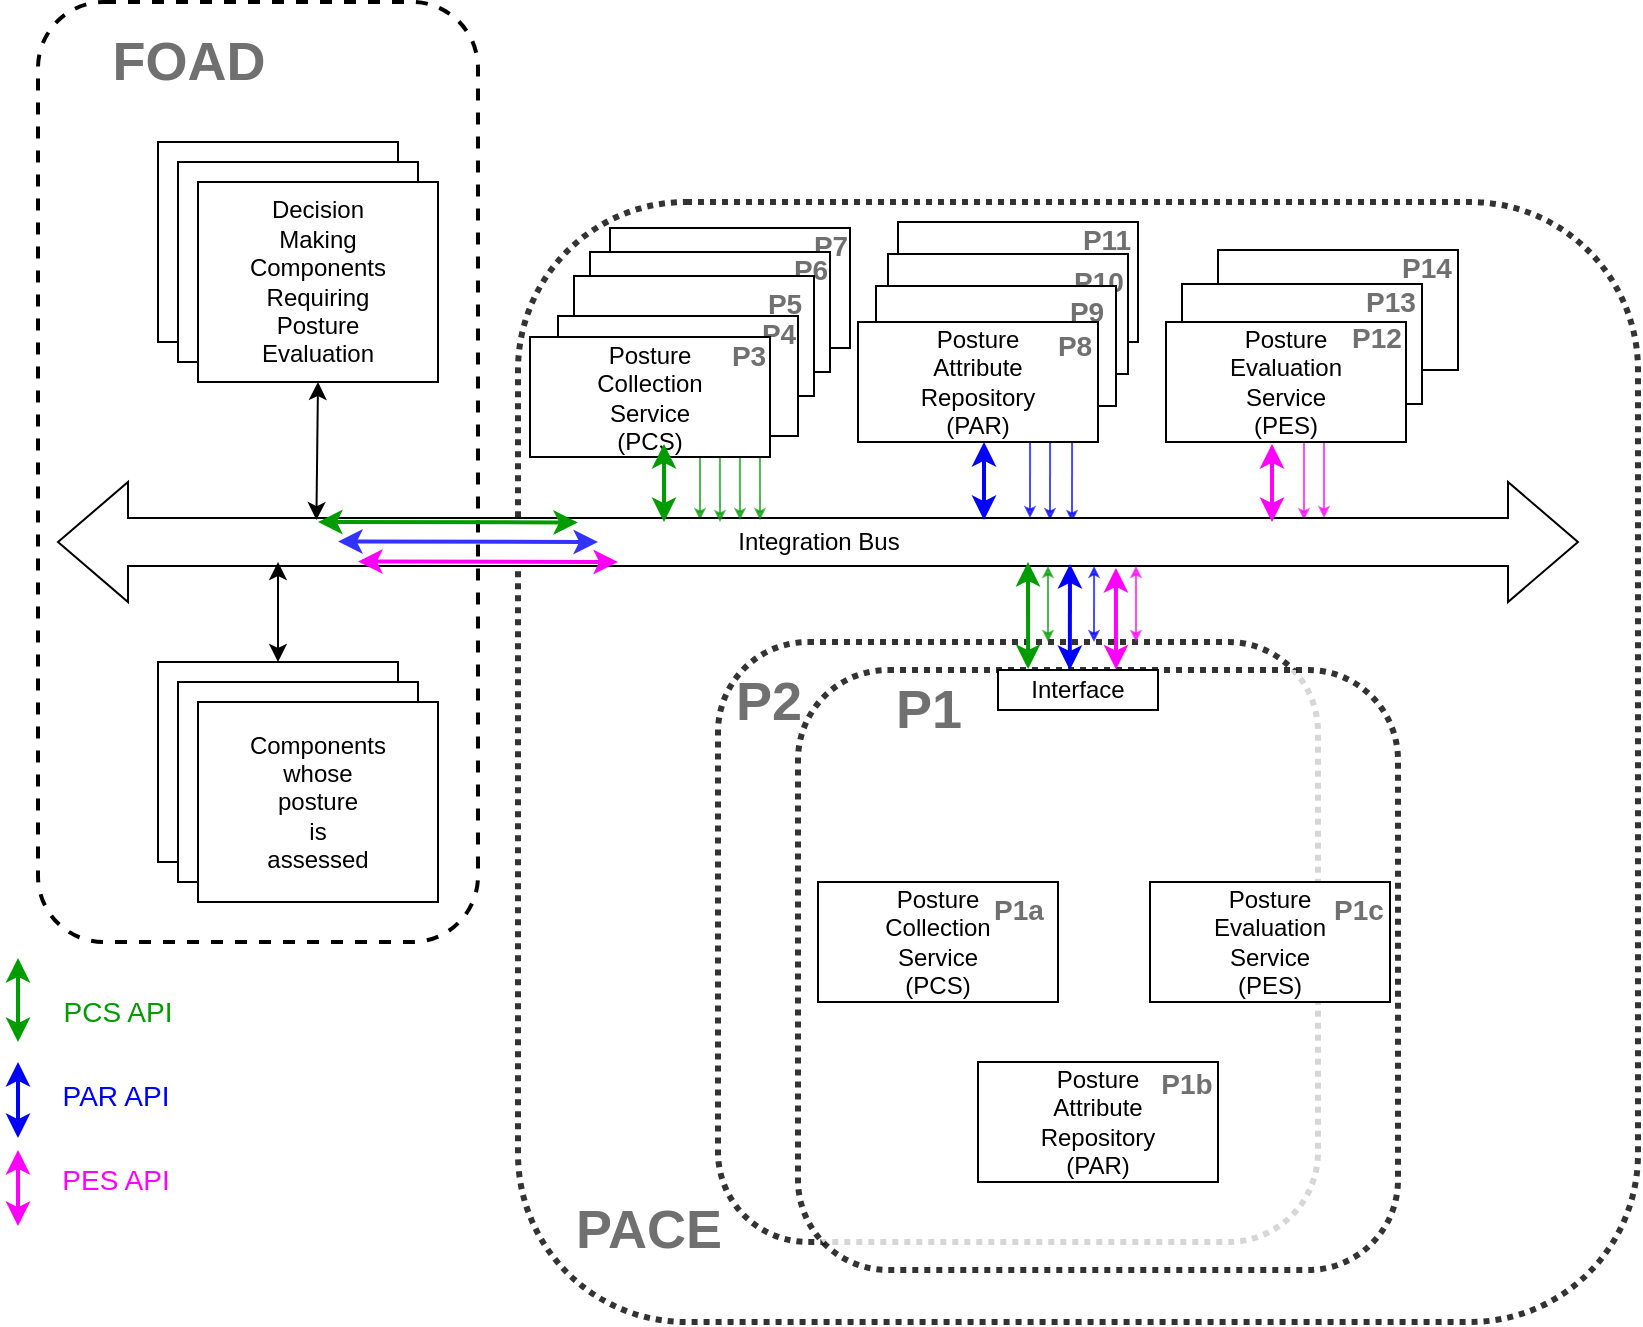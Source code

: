 <mxfile version="16.5.1" type="device"><diagram id="nnVkO7F5XKRDGunOfbyT" name="Page-1"><mxGraphModel dx="473" dy="302" grid="1" gridSize="10" guides="1" tooltips="1" connect="1" arrows="1" fold="1" page="1" pageScale="1" pageWidth="850" pageHeight="1100" math="0" shadow="0"><root><mxCell id="0"/><mxCell id="1" parent="0"/><mxCell id="p7FBseZkj1C8XKQeGhAG-73" value="" style="endArrow=classic;startArrow=classic;html=1;rounded=0;strokeColor=#FF00FF;strokeWidth=1;endSize=3;startSize=3;opacity=70;entryX=0.575;entryY=0.5;entryDx=0;entryDy=0;entryPerimeter=0;" parent="1" edge="1"><mxGeometry width="50" height="50" relative="1" as="geometry"><mxPoint x="683" y="369" as="sourcePoint"/><mxPoint x="683" y="299" as="targetPoint"/></mxGeometry></mxCell><mxCell id="p7FBseZkj1C8XKQeGhAG-74" value="" style="endArrow=classic;startArrow=classic;html=1;rounded=0;strokeColor=#FF00FF;strokeWidth=1;endSize=3;startSize=3;opacity=70;entryX=0.575;entryY=0.5;entryDx=0;entryDy=0;entryPerimeter=0;" parent="1" edge="1"><mxGeometry width="50" height="50" relative="1" as="geometry"><mxPoint x="693" y="368" as="sourcePoint"/><mxPoint x="693" y="298" as="targetPoint"/></mxGeometry></mxCell><mxCell id="p7FBseZkj1C8XKQeGhAG-71" value="" style="endArrow=classic;startArrow=classic;html=1;rounded=0;strokeColor=#0000FF;strokeWidth=1;endSize=3;startSize=3;opacity=70;entryX=0.717;entryY=0.833;entryDx=0;entryDy=0;entryPerimeter=0;" parent="1" edge="1"><mxGeometry width="50" height="50" relative="1" as="geometry"><mxPoint x="567" y="370" as="sourcePoint"/><mxPoint x="567.04" y="321.98" as="targetPoint"/></mxGeometry></mxCell><mxCell id="p7FBseZkj1C8XKQeGhAG-7" value="" style="whiteSpace=wrap;html=1;aspect=fixed;fillColor=none;strokeWidth=3;rounded=1;dashed=1;dashPattern=1 1;opacity=80;" parent="1" vertex="1"><mxGeometry x="290" y="210" width="560" height="560" as="geometry"/></mxCell><mxCell id="p7FBseZkj1C8XKQeGhAG-68" value="" style="endArrow=classic;startArrow=classic;html=1;rounded=0;strokeColor=#0000FF;strokeWidth=1;endSize=3;startSize=3;opacity=70;entryX=0.717;entryY=0.833;entryDx=0;entryDy=0;entryPerimeter=0;" parent="1" edge="1"><mxGeometry width="50" height="50" relative="1" as="geometry"><mxPoint x="556" y="369" as="sourcePoint"/><mxPoint x="556.04" y="320.98" as="targetPoint"/></mxGeometry></mxCell><mxCell id="p7FBseZkj1C8XKQeGhAG-57" value="" style="group" parent="1" vertex="1" connectable="0"><mxGeometry x="480" y="205" width="124" height="75" as="geometry"/></mxCell><mxCell id="p7FBseZkj1C8XKQeGhAG-58" value="" style="rounded=0;whiteSpace=wrap;html=1;" parent="p7FBseZkj1C8XKQeGhAG-57" vertex="1"><mxGeometry y="15" width="120" height="60" as="geometry"/></mxCell><mxCell id="p7FBseZkj1C8XKQeGhAG-59" value="&lt;font color=&quot;#707070&quot; style=&quot;font-size: 14px&quot;&gt;P11&lt;/font&gt;" style="text;html=1;resizable=0;autosize=1;align=center;verticalAlign=middle;points=[];fillColor=none;strokeColor=none;rounded=0;dashed=1;dashPattern=1 1;opacity=80;fontStyle=1;fontSize=27;fontColor=#636363;" parent="p7FBseZkj1C8XKQeGhAG-57" vertex="1"><mxGeometry x="84" width="40" height="40" as="geometry"/></mxCell><mxCell id="p7FBseZkj1C8XKQeGhAG-55" value="" style="group" parent="1" vertex="1" connectable="0"><mxGeometry x="475" y="226" width="125" height="70" as="geometry"/></mxCell><mxCell id="p7FBseZkj1C8XKQeGhAG-46" value="" style="rounded=0;whiteSpace=wrap;html=1;" parent="p7FBseZkj1C8XKQeGhAG-55" vertex="1"><mxGeometry y="10" width="120" height="60" as="geometry"/></mxCell><mxCell id="p7FBseZkj1C8XKQeGhAG-41" value="&lt;font color=&quot;#707070&quot; style=&quot;font-size: 14px&quot;&gt;P10&lt;/font&gt;" style="text;html=1;resizable=0;autosize=1;align=center;verticalAlign=middle;points=[];fillColor=none;strokeColor=none;rounded=0;dashed=1;dashPattern=1 1;opacity=80;fontStyle=1;fontSize=27;fontColor=#636363;" parent="p7FBseZkj1C8XKQeGhAG-55" vertex="1"><mxGeometry x="85" width="40" height="40" as="geometry"/></mxCell><mxCell id="p7FBseZkj1C8XKQeGhAG-51" value="" style="group" parent="1" vertex="1" connectable="0"><mxGeometry x="469" y="241" width="120" height="71" as="geometry"/></mxCell><mxCell id="p7FBseZkj1C8XKQeGhAG-43" value="" style="rounded=0;whiteSpace=wrap;html=1;" parent="p7FBseZkj1C8XKQeGhAG-51" vertex="1"><mxGeometry y="11" width="120" height="60" as="geometry"/></mxCell><mxCell id="p7FBseZkj1C8XKQeGhAG-44" value="&lt;font color=&quot;#707070&quot; style=&quot;font-size: 14px&quot;&gt;P9&lt;/font&gt;" style="text;html=1;resizable=0;autosize=1;align=center;verticalAlign=middle;points=[];fillColor=none;strokeColor=none;rounded=0;dashed=1;dashPattern=1 1;opacity=80;fontStyle=1;fontSize=27;fontColor=#636363;" parent="p7FBseZkj1C8XKQeGhAG-51" vertex="1"><mxGeometry x="90" width="30" height="40" as="geometry"/></mxCell><mxCell id="p7FBseZkj1C8XKQeGhAG-32" value="" style="group" parent="1" vertex="1" connectable="0"><mxGeometry x="336" y="208" width="125" height="75" as="geometry"/></mxCell><mxCell id="p7FBseZkj1C8XKQeGhAG-33" value="" style="rounded=0;whiteSpace=wrap;html=1;" parent="p7FBseZkj1C8XKQeGhAG-32" vertex="1"><mxGeometry y="15" width="120" height="60" as="geometry"/></mxCell><mxCell id="p7FBseZkj1C8XKQeGhAG-34" value="&lt;font color=&quot;#707070&quot; style=&quot;font-size: 14px&quot;&gt;P7&lt;/font&gt;" style="text;html=1;resizable=0;autosize=1;align=center;verticalAlign=middle;points=[];fillColor=none;strokeColor=none;rounded=0;dashed=1;dashPattern=1 1;opacity=80;fontStyle=1;fontSize=27;fontColor=#636363;" parent="p7FBseZkj1C8XKQeGhAG-32" vertex="1"><mxGeometry x="95" width="30" height="40" as="geometry"/></mxCell><mxCell id="p7FBseZkj1C8XKQeGhAG-29" value="" style="group" parent="1" vertex="1" connectable="0"><mxGeometry x="326" y="220" width="125" height="105" as="geometry"/></mxCell><mxCell id="p7FBseZkj1C8XKQeGhAG-30" value="" style="rounded=0;whiteSpace=wrap;html=1;" parent="p7FBseZkj1C8XKQeGhAG-29" vertex="1"><mxGeometry y="15" width="120" height="60" as="geometry"/></mxCell><mxCell id="p7FBseZkj1C8XKQeGhAG-31" value="&lt;font color=&quot;#707070&quot; style=&quot;font-size: 14px&quot;&gt;P6&lt;/font&gt;" style="text;html=1;resizable=0;autosize=1;align=center;verticalAlign=middle;points=[];fillColor=none;strokeColor=none;rounded=0;dashed=1;dashPattern=1 1;opacity=80;fontStyle=1;fontSize=27;fontColor=#636363;" parent="p7FBseZkj1C8XKQeGhAG-29" vertex="1"><mxGeometry x="95" width="30" height="40" as="geometry"/></mxCell><mxCell id="p7FBseZkj1C8XKQeGhAG-37" value="" style="group" parent="p7FBseZkj1C8XKQeGhAG-29" vertex="1" connectable="0"><mxGeometry x="-8" y="17" width="120" height="88" as="geometry"/></mxCell><mxCell id="p7FBseZkj1C8XKQeGhAG-27" value="" style="rounded=0;whiteSpace=wrap;html=1;" parent="p7FBseZkj1C8XKQeGhAG-37" vertex="1"><mxGeometry y="10" width="120" height="60" as="geometry"/></mxCell><mxCell id="p7FBseZkj1C8XKQeGhAG-28" value="&lt;font color=&quot;#707070&quot; style=&quot;font-size: 14px&quot;&gt;P5&lt;/font&gt;" style="text;html=1;resizable=0;autosize=1;align=center;verticalAlign=middle;points=[];fillColor=none;strokeColor=none;rounded=0;dashed=1;dashPattern=1 1;opacity=80;fontStyle=1;fontSize=27;fontColor=#636363;" parent="p7FBseZkj1C8XKQeGhAG-37" vertex="1"><mxGeometry x="90" width="30" height="40" as="geometry"/></mxCell><mxCell id="p7FBseZkj1C8XKQeGhAG-25" value="" style="group" parent="p7FBseZkj1C8XKQeGhAG-37" vertex="1" connectable="0"><mxGeometry x="-8" y="15" width="125" height="75" as="geometry"/></mxCell><mxCell id="p7FBseZkj1C8XKQeGhAG-10" value="" style="rounded=0;whiteSpace=wrap;html=1;" parent="p7FBseZkj1C8XKQeGhAG-25" vertex="1"><mxGeometry y="15" width="120" height="60" as="geometry"/></mxCell><mxCell id="p7FBseZkj1C8XKQeGhAG-11" value="&lt;font color=&quot;#707070&quot; style=&quot;font-size: 14px&quot;&gt;P4&lt;/font&gt;" style="text;html=1;resizable=0;autosize=1;align=center;verticalAlign=middle;points=[];fillColor=none;strokeColor=none;rounded=0;dashed=1;dashPattern=1 1;opacity=80;fontStyle=1;fontSize=27;fontColor=#636363;" parent="p7FBseZkj1C8XKQeGhAG-25" vertex="1"><mxGeometry x="95" width="30" height="40" as="geometry"/></mxCell><mxCell id="p7FBseZkj1C8XKQeGhAG-20" value="" style="endArrow=classic;startArrow=classic;html=1;rounded=0;strokeColor=#009C00;strokeWidth=1;endSize=3;startSize=3;opacity=70;" parent="1" edge="1"><mxGeometry width="50" height="50" relative="1" as="geometry"><mxPoint x="381" y="369" as="sourcePoint"/><mxPoint x="381" y="320" as="targetPoint"/></mxGeometry></mxCell><mxCell id="p7FBseZkj1C8XKQeGhAG-2" value="" style="whiteSpace=wrap;html=1;aspect=fixed;fillColor=none;strokeWidth=3;rounded=1;dashed=1;dashPattern=1 1;opacity=80;" parent="1" vertex="1"><mxGeometry x="390" y="430" width="300" height="300" as="geometry"/></mxCell><mxCell id="RL7LiKc4wpk9BU2cefHl-1" value="Integration Bus" style="html=1;shadow=0;dashed=0;align=center;verticalAlign=middle;shape=mxgraph.arrows2.twoWayArrow;dy=0.6;dx=35;" parent="1" vertex="1"><mxGeometry x="60" y="350" width="760" height="60" as="geometry"/></mxCell><mxCell id="RL7LiKc4wpk9BU2cefHl-5" value="Decision&lt;br&gt;Making&lt;br&gt;Components&lt;br&gt;Requiring&lt;br&gt;Posture&lt;br&gt;Evaluation" style="rounded=0;whiteSpace=wrap;html=1;" parent="1" vertex="1"><mxGeometry x="110" y="180" width="120" height="100" as="geometry"/></mxCell><mxCell id="RL7LiKc4wpk9BU2cefHl-6" value="Components&lt;br&gt;whose&lt;br&gt;posture&lt;br&gt;is&lt;br&gt;assessed" style="rounded=0;whiteSpace=wrap;html=1;" parent="1" vertex="1"><mxGeometry x="110" y="440" width="120" height="100" as="geometry"/></mxCell><mxCell id="RL7LiKc4wpk9BU2cefHl-7" value="Decision&lt;br&gt;Making&lt;br&gt;Components&lt;br&gt;Requiring&lt;br&gt;Posture&lt;br&gt;Evaluation" style="rounded=0;whiteSpace=wrap;html=1;" parent="1" vertex="1"><mxGeometry x="120" y="190" width="120" height="100" as="geometry"/></mxCell><mxCell id="RL7LiKc4wpk9BU2cefHl-8" value="Decision&lt;br&gt;Making&lt;br&gt;Components&lt;br&gt;Requiring&lt;br&gt;Posture&lt;br&gt;Evaluation" style="rounded=0;whiteSpace=wrap;html=1;" parent="1" vertex="1"><mxGeometry x="130" y="200" width="120" height="100" as="geometry"/></mxCell><mxCell id="RL7LiKc4wpk9BU2cefHl-9" value="" style="endArrow=classic;startArrow=classic;html=1;rounded=0;entryX=0.5;entryY=1;entryDx=0;entryDy=0;exitX=0.17;exitY=0.317;exitDx=0;exitDy=0;exitPerimeter=0;" parent="1" source="RL7LiKc4wpk9BU2cefHl-1" target="RL7LiKc4wpk9BU2cefHl-8" edge="1"><mxGeometry width="50" height="50" relative="1" as="geometry"><mxPoint x="400" y="310" as="sourcePoint"/><mxPoint x="450" y="260" as="targetPoint"/></mxGeometry></mxCell><mxCell id="RL7LiKc4wpk9BU2cefHl-10" value="" style="endArrow=classic;startArrow=classic;html=1;rounded=0;exitX=0.5;exitY=0;exitDx=0;exitDy=0;" parent="1" source="RL7LiKc4wpk9BU2cefHl-6" edge="1"><mxGeometry width="50" height="50" relative="1" as="geometry"><mxPoint x="199.03" y="379.98" as="sourcePoint"/><mxPoint x="170" y="390" as="targetPoint"/></mxGeometry></mxCell><mxCell id="RL7LiKc4wpk9BU2cefHl-13" value="" style="endArrow=classic;startArrow=classic;html=1;rounded=0;strokeColor=#009C00;strokeWidth=2;exitX=0.188;exitY=-0.025;exitDx=0;exitDy=0;exitPerimeter=0;" parent="1" source="O5Wy_gLp76La8A3VgjBj-1" edge="1"><mxGeometry width="50" height="50" relative="1" as="geometry"><mxPoint x="545" y="440" as="sourcePoint"/><mxPoint x="545" y="390" as="targetPoint"/></mxGeometry></mxCell><mxCell id="RL7LiKc4wpk9BU2cefHl-17" value="Components&lt;br&gt;whose&lt;br&gt;posture&lt;br&gt;is&lt;br&gt;assessed" style="rounded=0;whiteSpace=wrap;html=1;" parent="1" vertex="1"><mxGeometry x="120" y="450" width="120" height="100" as="geometry"/></mxCell><mxCell id="RL7LiKc4wpk9BU2cefHl-18" value="Components&lt;br&gt;whose&lt;br&gt;posture&lt;br&gt;is&lt;br&gt;assessed" style="rounded=0;whiteSpace=wrap;html=1;" parent="1" vertex="1"><mxGeometry x="130" y="460" width="120" height="100" as="geometry"/></mxCell><mxCell id="RL7LiKc4wpk9BU2cefHl-15" value="" style="whiteSpace=wrap;html=1;aspect=fixed;fillColor=#FFFFFF;strokeWidth=3;rounded=1;dashed=1;dashPattern=1 1;opacity=80;" parent="1" vertex="1"><mxGeometry x="430" y="444" width="300" height="300" as="geometry"/></mxCell><mxCell id="p7FBseZkj1C8XKQeGhAG-3" value="&lt;font color=&quot;#707070&quot;&gt;P2&lt;/font&gt;" style="text;html=1;resizable=0;autosize=1;align=center;verticalAlign=middle;points=[];fillColor=none;strokeColor=none;rounded=0;dashed=1;dashPattern=1 1;opacity=80;fontStyle=1;fontSize=27;fontColor=#636363;" parent="1" vertex="1"><mxGeometry x="390" y="440" width="50" height="40" as="geometry"/></mxCell><mxCell id="RL7LiKc4wpk9BU2cefHl-16" value="&lt;font color=&quot;#707070&quot;&gt;P1&lt;/font&gt;" style="text;html=1;resizable=0;autosize=1;align=center;verticalAlign=middle;points=[];fillColor=none;strokeColor=none;rounded=0;dashed=1;dashPattern=1 1;opacity=80;fontStyle=1;fontSize=27;fontColor=#636363;" parent="1" vertex="1"><mxGeometry x="470" y="444" width="50" height="40" as="geometry"/></mxCell><mxCell id="RL7LiKc4wpk9BU2cefHl-2" value="Posture&lt;br&gt;Collection&lt;br&gt;Service&lt;br&gt;(PCS)" style="rounded=0;whiteSpace=wrap;html=1;" parent="1" vertex="1"><mxGeometry x="440" y="550" width="120" height="60" as="geometry"/></mxCell><mxCell id="RL7LiKc4wpk9BU2cefHl-4" value="Posture&lt;br&gt;Attribute&lt;br&gt;Repository&lt;br&gt;(PAR)" style="rounded=0;whiteSpace=wrap;html=1;" parent="1" vertex="1"><mxGeometry x="520" y="640" width="120" height="60" as="geometry"/></mxCell><mxCell id="RL7LiKc4wpk9BU2cefHl-3" value="Posture&lt;br&gt;Evaluation&lt;br&gt;Service&lt;br&gt;(PES)" style="rounded=0;whiteSpace=wrap;html=1;" parent="1" vertex="1"><mxGeometry x="606" y="550" width="120" height="60" as="geometry"/></mxCell><mxCell id="O5Wy_gLp76La8A3VgjBj-1" value="Interface" style="rounded=0;whiteSpace=wrap;html=1;" parent="1" vertex="1"><mxGeometry x="530" y="444" width="80" height="20" as="geometry"/></mxCell><mxCell id="p7FBseZkj1C8XKQeGhAG-8" value="&lt;font color=&quot;#707070&quot;&gt;PACE&lt;/font&gt;" style="text;html=1;resizable=0;autosize=1;align=center;verticalAlign=middle;points=[];fillColor=none;strokeColor=none;rounded=0;dashed=1;dashPattern=1 1;opacity=80;fontStyle=1;fontSize=27;fontColor=#636363;" parent="1" vertex="1"><mxGeometry x="310" y="704" width="90" height="40" as="geometry"/></mxCell><mxCell id="p7FBseZkj1C8XKQeGhAG-13" value="" style="endArrow=classic;startArrow=classic;html=1;rounded=0;strokeColor=#0000FF;strokeWidth=2;" parent="1" edge="1"><mxGeometry width="50" height="50" relative="1" as="geometry"><mxPoint x="523" y="369" as="sourcePoint"/><mxPoint x="523" y="330" as="targetPoint"/></mxGeometry></mxCell><mxCell id="p7FBseZkj1C8XKQeGhAG-14" value="" style="endArrow=classic;startArrow=classic;html=1;rounded=0;strokeColor=#FF00FF;strokeWidth=2;" parent="1" edge="1"><mxGeometry width="50" height="50" relative="1" as="geometry"><mxPoint x="667" y="370" as="sourcePoint"/><mxPoint x="667" y="331" as="targetPoint"/></mxGeometry></mxCell><mxCell id="p7FBseZkj1C8XKQeGhAG-15" value="" style="endArrow=classic;startArrow=classic;html=1;rounded=0;strokeColor=#FF00FF;strokeWidth=2;entryX=0.696;entryY=0.717;entryDx=0;entryDy=0;entryPerimeter=0;exitX=0.53;exitY=-0.001;exitDx=0;exitDy=0;exitPerimeter=0;" parent="1" source="RL7LiKc4wpk9BU2cefHl-15" target="RL7LiKc4wpk9BU2cefHl-1" edge="1"><mxGeometry width="50" height="50" relative="1" as="geometry"><mxPoint x="589" y="440" as="sourcePoint"/><mxPoint x="677" y="341" as="targetPoint"/></mxGeometry></mxCell><mxCell id="p7FBseZkj1C8XKQeGhAG-16" value="" style="endArrow=classic;startArrow=classic;html=1;rounded=0;strokeColor=#0000FF;strokeWidth=2;exitX=0.453;exitY=0;exitDx=0;exitDy=0;exitPerimeter=0;" parent="1" source="RL7LiKc4wpk9BU2cefHl-15" edge="1"><mxGeometry width="50" height="50" relative="1" as="geometry"><mxPoint x="566" y="430" as="sourcePoint"/><mxPoint x="566" y="391" as="targetPoint"/></mxGeometry></mxCell><mxCell id="p7FBseZkj1C8XKQeGhAG-17" value="" style="endArrow=classic;startArrow=classic;html=1;rounded=0;strokeColor=#009C00;strokeWidth=1;endSize=3;startSize=3;opacity=70;" parent="1" edge="1"><mxGeometry width="50" height="50" relative="1" as="geometry"><mxPoint x="555" y="430" as="sourcePoint"/><mxPoint x="555" y="392" as="targetPoint"/></mxGeometry></mxCell><mxCell id="p7FBseZkj1C8XKQeGhAG-18" value="" style="endArrow=classic;startArrow=classic;html=1;rounded=0;strokeColor=#0000FF;strokeWidth=1;endSize=3;startSize=3;opacity=70;entryX=0.717;entryY=0.833;entryDx=0;entryDy=0;entryPerimeter=0;" parent="1" target="p7FBseZkj1C8XKQeGhAG-5" edge="1"><mxGeometry width="50" height="50" relative="1" as="geometry"><mxPoint x="546" y="368" as="sourcePoint"/><mxPoint x="546" y="330" as="targetPoint"/></mxGeometry></mxCell><mxCell id="p7FBseZkj1C8XKQeGhAG-19" value="" style="endArrow=classic;startArrow=classic;html=1;rounded=0;strokeColor=#FF00FF;strokeWidth=1;endSize=3;startSize=3;opacity=70;" parent="1" edge="1"><mxGeometry width="50" height="50" relative="1" as="geometry"><mxPoint x="599" y="430" as="sourcePoint"/><mxPoint x="599" y="392" as="targetPoint"/></mxGeometry></mxCell><mxCell id="p7FBseZkj1C8XKQeGhAG-22" value="" style="endArrow=classic;startArrow=classic;html=1;rounded=0;strokeColor=#009C00;strokeWidth=1;endSize=3;startSize=3;opacity=70;entryX=0.633;entryY=0.667;entryDx=0;entryDy=0;entryPerimeter=0;" parent="1" edge="1"><mxGeometry width="50" height="50" relative="1" as="geometry"><mxPoint x="391" y="370" as="sourcePoint"/><mxPoint x="390.96" y="311.02" as="targetPoint"/></mxGeometry></mxCell><mxCell id="p7FBseZkj1C8XKQeGhAG-23" value="" style="endArrow=classic;startArrow=classic;html=1;rounded=0;strokeColor=#009C00;strokeWidth=1;endSize=3;startSize=3;opacity=70;entryX=0.633;entryY=0.667;entryDx=0;entryDy=0;entryPerimeter=0;" parent="1" edge="1"><mxGeometry width="50" height="50" relative="1" as="geometry"><mxPoint x="401" y="369" as="sourcePoint"/><mxPoint x="400.96" y="310.02" as="targetPoint"/></mxGeometry></mxCell><mxCell id="p7FBseZkj1C8XKQeGhAG-24" value="" style="endArrow=classic;startArrow=classic;html=1;rounded=0;strokeColor=#009C00;strokeWidth=1;endSize=3;startSize=3;opacity=70;entryX=0.633;entryY=0.667;entryDx=0;entryDy=0;entryPerimeter=0;" parent="1" edge="1"><mxGeometry width="50" height="50" relative="1" as="geometry"><mxPoint x="411" y="369" as="sourcePoint"/><mxPoint x="410.96" y="310.02" as="targetPoint"/></mxGeometry></mxCell><mxCell id="p7FBseZkj1C8XKQeGhAG-38" value="" style="group" parent="1" vertex="1" connectable="0"><mxGeometry x="296" y="262.5" width="124" height="75" as="geometry"/></mxCell><mxCell id="p7FBseZkj1C8XKQeGhAG-4" value="Posture&lt;br&gt;Collection&lt;br&gt;Service&lt;br&gt;(PCS)" style="rounded=0;whiteSpace=wrap;html=1;" parent="p7FBseZkj1C8XKQeGhAG-38" vertex="1"><mxGeometry y="15" width="120" height="60" as="geometry"/></mxCell><mxCell id="p7FBseZkj1C8XKQeGhAG-9" value="&lt;font color=&quot;#707070&quot; style=&quot;font-size: 14px&quot;&gt;P3&lt;/font&gt;" style="text;html=1;resizable=0;autosize=1;align=center;verticalAlign=middle;points=[];fillColor=none;strokeColor=none;rounded=0;dashed=1;dashPattern=1 1;opacity=80;fontStyle=1;fontSize=27;fontColor=#636363;" parent="p7FBseZkj1C8XKQeGhAG-38" vertex="1"><mxGeometry x="94" width="30" height="40" as="geometry"/></mxCell><mxCell id="p7FBseZkj1C8XKQeGhAG-50" value="" style="group" parent="1" vertex="1" connectable="0"><mxGeometry x="460" y="257.5" width="123" height="72.5" as="geometry"/></mxCell><mxCell id="p7FBseZkj1C8XKQeGhAG-5" value="Posture&lt;br&gt;Attribute&lt;br&gt;Repository&lt;br&gt;(PAR)" style="rounded=0;whiteSpace=wrap;html=1;" parent="p7FBseZkj1C8XKQeGhAG-50" vertex="1"><mxGeometry y="12.5" width="120" height="60" as="geometry"/></mxCell><mxCell id="p7FBseZkj1C8XKQeGhAG-49" value="&lt;font color=&quot;#707070&quot; style=&quot;font-size: 14px&quot;&gt;P8&lt;/font&gt;" style="text;html=1;resizable=0;autosize=1;align=center;verticalAlign=middle;points=[];fillColor=none;strokeColor=none;rounded=0;dashed=1;dashPattern=1 1;opacity=80;fontStyle=1;fontSize=27;fontColor=#636363;" parent="p7FBseZkj1C8XKQeGhAG-50" vertex="1"><mxGeometry x="93" width="30" height="40" as="geometry"/></mxCell><mxCell id="p7FBseZkj1C8XKQeGhAG-52" value="&lt;font color=&quot;#707070&quot; style=&quot;font-size: 14px&quot;&gt;P1a&lt;/font&gt;" style="text;html=1;resizable=0;autosize=1;align=center;verticalAlign=middle;points=[];fillColor=none;strokeColor=none;rounded=0;dashed=1;dashPattern=1 1;opacity=80;fontStyle=1;fontSize=27;fontColor=#636363;" parent="1" vertex="1"><mxGeometry x="520" y="540" width="40" height="40" as="geometry"/></mxCell><mxCell id="p7FBseZkj1C8XKQeGhAG-53" value="&lt;font color=&quot;#707070&quot; style=&quot;font-size: 14px&quot;&gt;P1b&lt;/font&gt;" style="text;html=1;resizable=0;autosize=1;align=center;verticalAlign=middle;points=[];fillColor=none;strokeColor=none;rounded=0;dashed=1;dashPattern=1 1;opacity=80;fontStyle=1;fontSize=27;fontColor=#636363;" parent="1" vertex="1"><mxGeometry x="604" y="627" width="40" height="40" as="geometry"/></mxCell><mxCell id="p7FBseZkj1C8XKQeGhAG-54" value="&lt;font color=&quot;#707070&quot; style=&quot;font-size: 14px&quot;&gt;P1c&lt;/font&gt;" style="text;html=1;resizable=0;autosize=1;align=center;verticalAlign=middle;points=[];fillColor=none;strokeColor=none;rounded=0;dashed=1;dashPattern=1 1;opacity=80;fontStyle=1;fontSize=27;fontColor=#636363;" parent="1" vertex="1"><mxGeometry x="690" y="540" width="40" height="40" as="geometry"/></mxCell><mxCell id="p7FBseZkj1C8XKQeGhAG-67" value="" style="group" parent="1" vertex="1" connectable="0"><mxGeometry x="614" y="254" width="150" height="76" as="geometry"/></mxCell><mxCell id="p7FBseZkj1C8XKQeGhAG-56" value="" style="group" parent="p7FBseZkj1C8XKQeGhAG-67" vertex="1" connectable="0"><mxGeometry x="26" y="-35" width="124" height="75" as="geometry"/></mxCell><mxCell id="p7FBseZkj1C8XKQeGhAG-40" value="" style="rounded=0;whiteSpace=wrap;html=1;" parent="p7FBseZkj1C8XKQeGhAG-56" vertex="1"><mxGeometry y="15" width="120" height="60" as="geometry"/></mxCell><mxCell id="p7FBseZkj1C8XKQeGhAG-48" value="&lt;font color=&quot;#707070&quot; style=&quot;font-size: 14px&quot;&gt;P14&lt;/font&gt;" style="text;html=1;resizable=0;autosize=1;align=center;verticalAlign=middle;points=[];fillColor=none;strokeColor=none;rounded=0;dashed=1;dashPattern=1 1;opacity=80;fontStyle=1;fontSize=27;fontColor=#636363;" parent="p7FBseZkj1C8XKQeGhAG-56" vertex="1"><mxGeometry x="84" width="40" height="40" as="geometry"/></mxCell><mxCell id="p7FBseZkj1C8XKQeGhAG-66" value="" style="group" parent="p7FBseZkj1C8XKQeGhAG-67" vertex="1" connectable="0"><mxGeometry x="8" y="-18" width="124" height="75" as="geometry"/></mxCell><mxCell id="p7FBseZkj1C8XKQeGhAG-61" value="" style="rounded=0;whiteSpace=wrap;html=1;" parent="p7FBseZkj1C8XKQeGhAG-66" vertex="1"><mxGeometry y="15" width="120" height="60" as="geometry"/></mxCell><mxCell id="p7FBseZkj1C8XKQeGhAG-62" value="&lt;font color=&quot;#707070&quot; style=&quot;font-size: 14px&quot;&gt;P13&lt;/font&gt;" style="text;html=1;resizable=0;autosize=1;align=center;verticalAlign=middle;points=[];fillColor=none;strokeColor=none;rounded=0;dashed=1;dashPattern=1 1;opacity=80;fontStyle=1;fontSize=27;fontColor=#636363;" parent="p7FBseZkj1C8XKQeGhAG-66" vertex="1"><mxGeometry x="84" width="40" height="40" as="geometry"/></mxCell><mxCell id="p7FBseZkj1C8XKQeGhAG-6" value="Posture&lt;br&gt;Evaluation&lt;br&gt;Service&lt;br&gt;(PES)" style="rounded=0;whiteSpace=wrap;html=1;" parent="p7FBseZkj1C8XKQeGhAG-67" vertex="1"><mxGeometry y="16" width="120" height="60" as="geometry"/></mxCell><mxCell id="p7FBseZkj1C8XKQeGhAG-63" value="&lt;font color=&quot;#707070&quot; style=&quot;font-size: 14px&quot;&gt;P12&lt;/font&gt;" style="text;html=1;resizable=0;autosize=1;align=center;verticalAlign=middle;points=[];fillColor=none;strokeColor=none;rounded=0;dashed=1;dashPattern=1 1;opacity=80;fontStyle=1;fontSize=27;fontColor=#636363;" parent="p7FBseZkj1C8XKQeGhAG-67" vertex="1"><mxGeometry x="85" width="40" height="40" as="geometry"/></mxCell><mxCell id="p7FBseZkj1C8XKQeGhAG-72" value="" style="endArrow=classic;startArrow=classic;html=1;rounded=0;strokeColor=#0000FF;strokeWidth=1;endSize=3;startSize=3;opacity=70;entryX=0.717;entryY=0.833;entryDx=0;entryDy=0;entryPerimeter=0;" parent="1" edge="1"><mxGeometry width="50" height="50" relative="1" as="geometry"><mxPoint x="578" y="430" as="sourcePoint"/><mxPoint x="578.04" y="391.98" as="targetPoint"/></mxGeometry></mxCell><mxCell id="p7FBseZkj1C8XKQeGhAG-75" value="" style="endArrow=classic;startArrow=classic;html=1;rounded=0;strokeColor=#009C00;strokeWidth=2;" parent="1" edge="1"><mxGeometry width="50" height="50" relative="1" as="geometry"><mxPoint x="40" y="630" as="sourcePoint"/><mxPoint x="40" y="588" as="targetPoint"/></mxGeometry></mxCell><mxCell id="p7FBseZkj1C8XKQeGhAG-12" value="" style="endArrow=classic;startArrow=classic;html=1;rounded=0;strokeColor=#009C00;strokeWidth=2;" parent="1" edge="1"><mxGeometry width="50" height="50" relative="1" as="geometry"><mxPoint x="363" y="370" as="sourcePoint"/><mxPoint x="363" y="331" as="targetPoint"/></mxGeometry></mxCell><mxCell id="p7FBseZkj1C8XKQeGhAG-76" value="&lt;font color=&quot;#009c00&quot;&gt;PCS API&lt;/font&gt;" style="text;html=1;strokeColor=none;fillColor=none;align=center;verticalAlign=middle;whiteSpace=wrap;rounded=0;fontSize=14;" parent="1" vertex="1"><mxGeometry x="60" y="600" width="60" height="30" as="geometry"/></mxCell><mxCell id="p7FBseZkj1C8XKQeGhAG-77" value="&lt;font color=&quot;#0000ff&quot;&gt;PAR API&lt;/font&gt;" style="text;html=1;strokeColor=none;fillColor=none;align=center;verticalAlign=middle;whiteSpace=wrap;rounded=0;fontSize=14;" parent="1" vertex="1"><mxGeometry x="59" y="642" width="60" height="30" as="geometry"/></mxCell><mxCell id="p7FBseZkj1C8XKQeGhAG-78" value="&lt;font color=&quot;#ff00ff&quot;&gt;PES API&lt;/font&gt;" style="text;html=1;strokeColor=none;fillColor=none;align=center;verticalAlign=middle;whiteSpace=wrap;rounded=0;fontSize=14;" parent="1" vertex="1"><mxGeometry x="59" y="684" width="60" height="30" as="geometry"/></mxCell><mxCell id="p7FBseZkj1C8XKQeGhAG-79" value="" style="endArrow=classic;startArrow=classic;html=1;rounded=0;strokeColor=#0000ff;strokeWidth=2;" parent="1" edge="1"><mxGeometry width="50" height="50" relative="1" as="geometry"><mxPoint x="40" y="678" as="sourcePoint"/><mxPoint x="40" y="640" as="targetPoint"/></mxGeometry></mxCell><mxCell id="p7FBseZkj1C8XKQeGhAG-80" value="" style="endArrow=classic;startArrow=classic;html=1;rounded=0;strokeColor=#FF00FF;strokeWidth=2;" parent="1" edge="1"><mxGeometry width="50" height="50" relative="1" as="geometry"><mxPoint x="40" y="722" as="sourcePoint"/><mxPoint x="40" y="684" as="targetPoint"/></mxGeometry></mxCell><mxCell id="2SkXGywSvEkHX0iPYpza-2" value="" style="rounded=1;whiteSpace=wrap;html=1;fillColor=none;strokeWidth=2;dashed=1;" vertex="1" parent="1"><mxGeometry x="50" y="110" width="220" height="470" as="geometry"/></mxCell><mxCell id="2SkXGywSvEkHX0iPYpza-3" value="&lt;font color=&quot;#707070&quot;&gt;FOAD&lt;/font&gt;" style="text;html=1;resizable=0;autosize=1;align=center;verticalAlign=middle;points=[];fillColor=none;strokeColor=none;rounded=0;dashed=1;dashPattern=1 1;opacity=80;fontStyle=1;fontSize=27;fontColor=#636363;" vertex="1" parent="1"><mxGeometry x="80" y="120" width="90" height="40" as="geometry"/></mxCell><mxCell id="2SkXGywSvEkHX0iPYpza-5" value="" style="endArrow=classic;startArrow=classic;html=1;rounded=0;strokeColor=#3333FF;strokeWidth=2;exitX=0.682;exitY=0.574;exitDx=0;exitDy=0;exitPerimeter=0;" edge="1" parent="1" source="2SkXGywSvEkHX0iPYpza-2"><mxGeometry width="50" height="50" relative="1" as="geometry"><mxPoint x="270" y="377.231" as="sourcePoint"/><mxPoint x="330" y="380" as="targetPoint"/></mxGeometry></mxCell><mxCell id="2SkXGywSvEkHX0iPYpza-6" value="" style="endArrow=classic;startArrow=classic;html=1;rounded=0;strokeColor=#FF00FF;strokeWidth=2;exitX=0.682;exitY=0.574;exitDx=0;exitDy=0;exitPerimeter=0;" edge="1" parent="1"><mxGeometry width="50" height="50" relative="1" as="geometry"><mxPoint x="210.04" y="389.78" as="sourcePoint"/><mxPoint x="340" y="390" as="targetPoint"/></mxGeometry></mxCell><mxCell id="2SkXGywSvEkHX0iPYpza-7" value="" style="endArrow=classic;startArrow=classic;html=1;rounded=0;strokeColor=#009C00;strokeWidth=2;exitX=0.682;exitY=0.574;exitDx=0;exitDy=0;exitPerimeter=0;" edge="1" parent="1"><mxGeometry width="50" height="50" relative="1" as="geometry"><mxPoint x="190.0" y="370" as="sourcePoint"/><mxPoint x="319.96" y="370.22" as="targetPoint"/></mxGeometry></mxCell></root></mxGraphModel></diagram></mxfile>